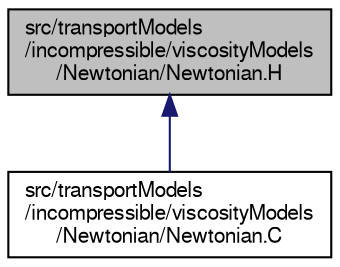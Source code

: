 digraph "src/transportModels/incompressible/viscosityModels/Newtonian/Newtonian.H"
{
  bgcolor="transparent";
  edge [fontname="FreeSans",fontsize="10",labelfontname="FreeSans",labelfontsize="10"];
  node [fontname="FreeSans",fontsize="10",shape=record];
  Node301 [label="src/transportModels\l/incompressible/viscosityModels\l/Newtonian/Newtonian.H",height=0.2,width=0.4,color="black", fillcolor="grey75", style="filled", fontcolor="black"];
  Node301 -> Node302 [dir="back",color="midnightblue",fontsize="10",style="solid",fontname="FreeSans"];
  Node302 [label="src/transportModels\l/incompressible/viscosityModels\l/Newtonian/Newtonian.C",height=0.2,width=0.4,color="black",URL="$a16844.html"];
}
